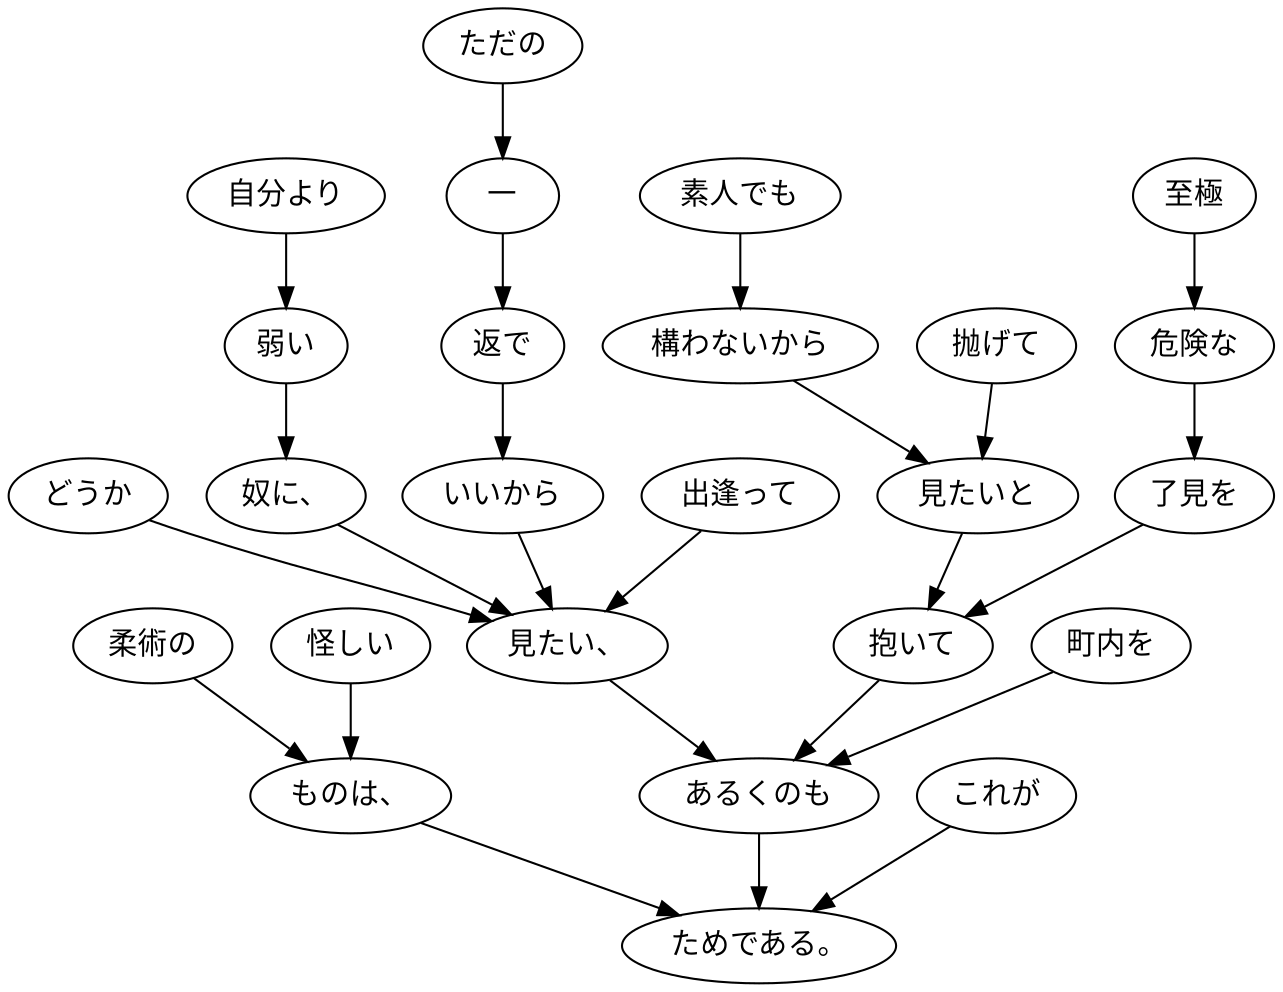 digraph graph4779 {
	node0 [label="柔術の"];
	node1 [label="怪しい"];
	node2 [label="ものは、"];
	node3 [label="どうか"];
	node4 [label="自分より"];
	node5 [label="弱い"];
	node6 [label="奴に、"];
	node7 [label="ただの"];
	node8 [label="一"];
	node9 [label="返で"];
	node10 [label="いいから"];
	node11 [label="出逢って"];
	node12 [label="見たい、"];
	node13 [label="素人でも"];
	node14 [label="構わないから"];
	node15 [label="抛げて"];
	node16 [label="見たいと"];
	node17 [label="至極"];
	node18 [label="危険な"];
	node19 [label="了見を"];
	node20 [label="抱いて"];
	node21 [label="町内を"];
	node22 [label="あるくのも"];
	node23 [label="これが"];
	node24 [label="ためである。"];
	node0 -> node2;
	node1 -> node2;
	node2 -> node24;
	node3 -> node12;
	node4 -> node5;
	node5 -> node6;
	node6 -> node12;
	node7 -> node8;
	node8 -> node9;
	node9 -> node10;
	node10 -> node12;
	node11 -> node12;
	node12 -> node22;
	node13 -> node14;
	node14 -> node16;
	node15 -> node16;
	node16 -> node20;
	node17 -> node18;
	node18 -> node19;
	node19 -> node20;
	node20 -> node22;
	node21 -> node22;
	node22 -> node24;
	node23 -> node24;
}
